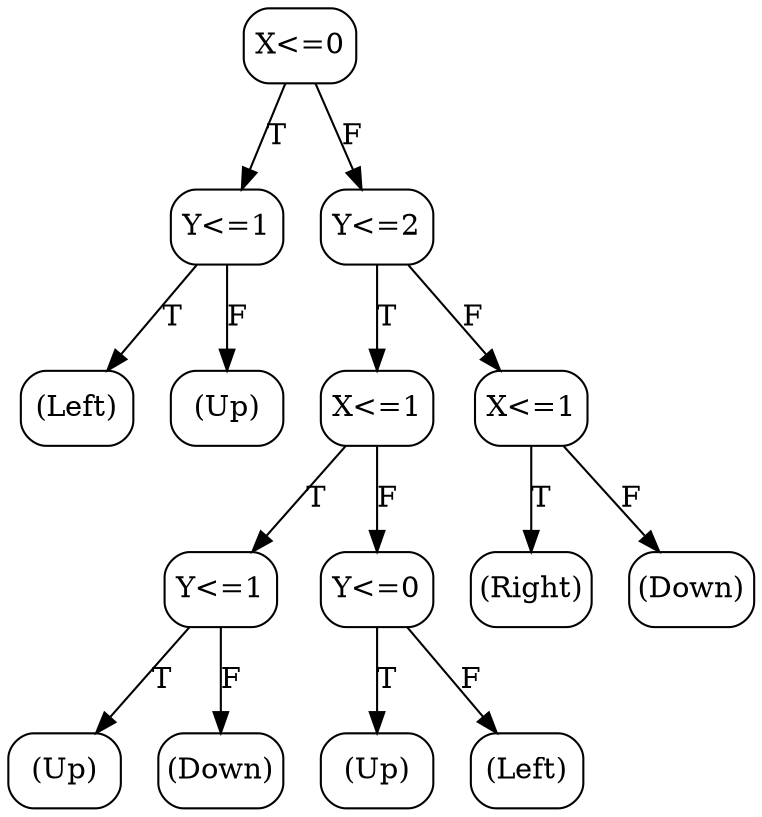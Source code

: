 // decision tree
digraph {
	2 [label="(Left)" margin="0.05,0.05" shape=box style=rounded]
	9 [label="(Up)" margin="0.05,0.05" shape=box style=rounded]
	1 [label="Y<=1" margin="0.05,0.05" shape=box style=rounded]
	1 -> 2 [label=T]
	1 -> 9 [label=F]
	19 [label="(Up)" margin="0.05,0.05" shape=box style=rounded]
	20 [label="(Down)" margin="0.05,0.05" shape=box style=rounded]
	18 [label="Y<=1" margin="0.05,0.05" shape=box style=rounded]
	18 -> 19 [label=T]
	18 -> 20 [label=F]
	22 [label="(Up)" margin="0.05,0.05" shape=box style=rounded]
	23 [label="(Left)" margin="0.05,0.05" shape=box style=rounded]
	21 [label="Y<=0" margin="0.05,0.05" shape=box style=rounded]
	21 -> 22 [label=T]
	21 -> 23 [label=F]
	17 [label="X<=1" margin="0.05,0.05" shape=box style=rounded]
	17 -> 18 [label=T]
	17 -> 21 [label=F]
	25 [label="(Right)" margin="0.05,0.05" shape=box style=rounded]
	28 [label="(Down)" margin="0.05,0.05" shape=box style=rounded]
	24 [label="X<=1" margin="0.05,0.05" shape=box style=rounded]
	24 -> 25 [label=T]
	24 -> 28 [label=F]
	16 [label="Y<=2" margin="0.05,0.05" shape=box style=rounded]
	16 -> 17 [label=T]
	16 -> 24 [label=F]
	0 [label="X<=0" margin="0.05,0.05" shape=box style=rounded]
	0 -> 1 [label=T]
	0 -> 16 [label=F]
}
